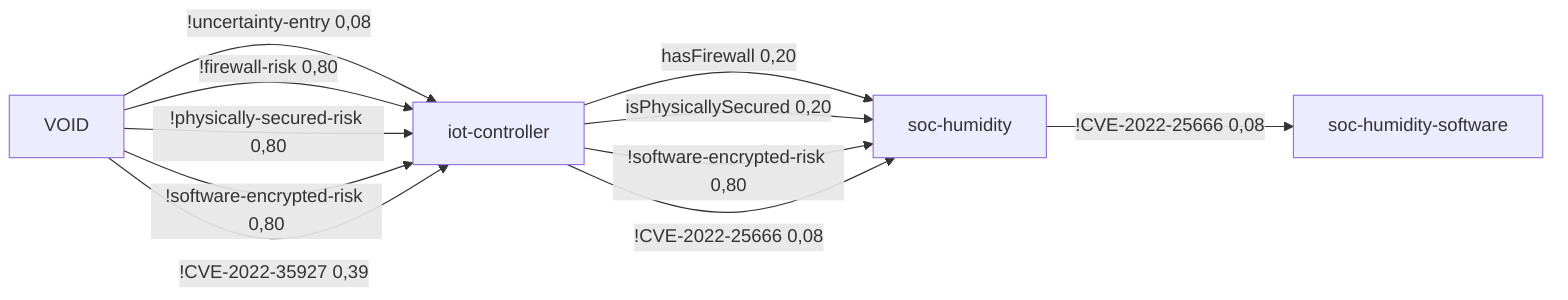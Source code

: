 %% AttributeChange [4mcontiki-ng/contiki-ng[0m to [4m4.7[0m for node [4msoc-humidity[0m
%%  VOID -[1,00]->  iot-controller -[0,88]->  soc-humidity -[0,08]-> soc-humidity-software 3,51 0,07
flowchart LR
	iot-controller[iot-controller]
	soc-humidity-software[soc-humidity-software]
	soc-humidity[soc-humidity]
	VOID[VOID]
	iot-controller -->|hasFirewall 0,20| soc-humidity
	iot-controller -->|isPhysicallySecured 0,20| soc-humidity
	iot-controller -->|!software-encrypted-risk 0,80| soc-humidity
	iot-controller -->|!CVE-2022-25666 0,08| soc-humidity
	soc-humidity -->|!CVE-2022-25666 0,08| soc-humidity-software
	VOID -->|!uncertainty-entry 0,08| iot-controller
	VOID -->|!firewall-risk 0,80| iot-controller
	VOID -->|!physically-secured-risk 0,80| iot-controller
	VOID -->|!software-encrypted-risk 0,80| iot-controller
	VOID -->|!CVE-2022-35927 0,39| iot-controller